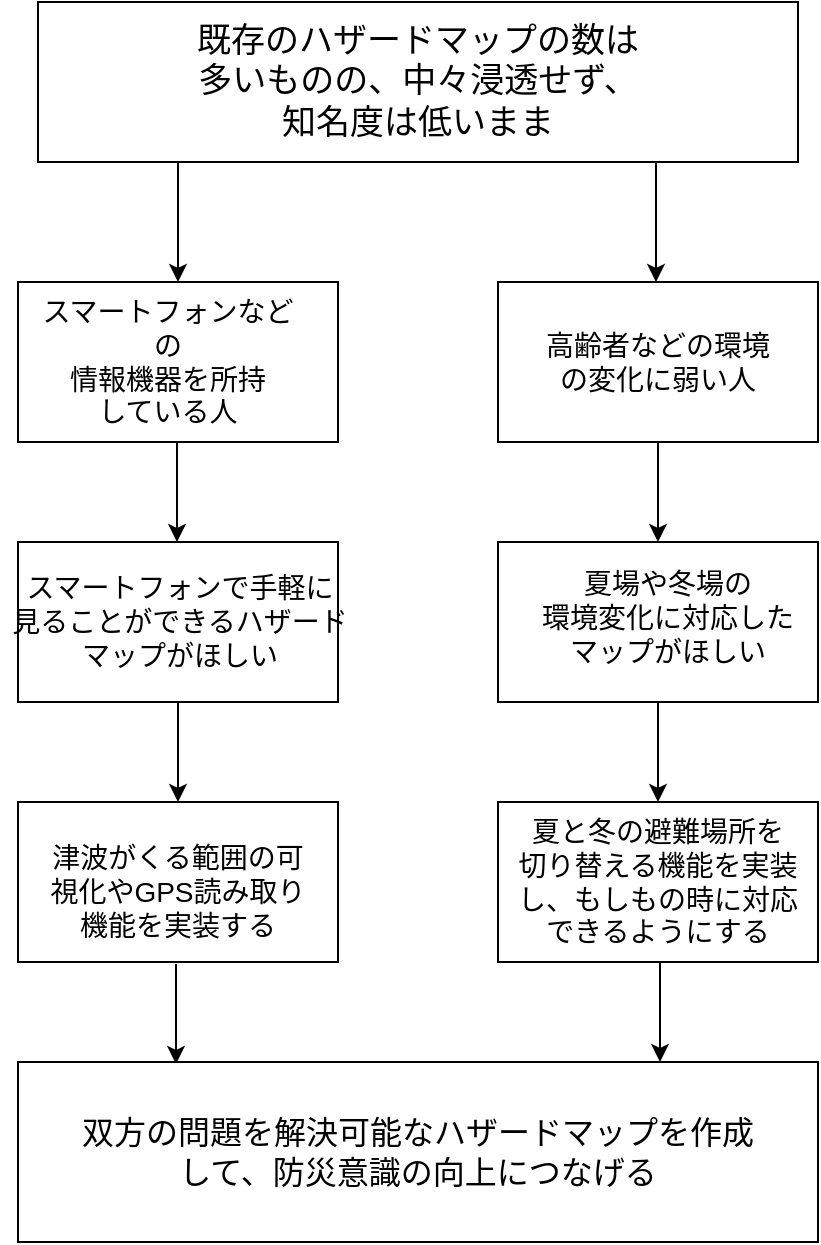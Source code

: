<mxfile version="12.3.9" type="github" pages="1"><diagram name="Page-1" id="10a91c8b-09ff-31b1-d368-03940ed4cc9e"><mxGraphModel dx="526" dy="440" grid="1" gridSize="10" guides="1" tooltips="1" connect="1" arrows="1" fold="1" page="1" pageScale="1" pageWidth="1100" pageHeight="850" background="#ffffff" math="0" shadow="0"><root><mxCell id="0"/><mxCell id="1" parent="0"/><mxCell id="k7RZIOnY2r5b_VwFgsmJ-21" value="" style="rounded=0;whiteSpace=wrap;html=1;" vertex="1" parent="1"><mxGeometry x="230" y="40" width="380" height="80" as="geometry"/></mxCell><mxCell id="k7RZIOnY2r5b_VwFgsmJ-22" value="&lt;div style=&quot;font-size: 17px&quot;&gt;&lt;font style=&quot;font-size: 17px&quot;&gt;既存のハザードマップの数は&lt;/font&gt;&lt;/div&gt;&lt;div style=&quot;font-size: 17px&quot;&gt;&lt;font style=&quot;font-size: 17px&quot;&gt;多いものの、中々浸透せず、&lt;/font&gt;&lt;/div&gt;&lt;div style=&quot;font-size: 17px&quot;&gt;&lt;font style=&quot;font-size: 17px&quot;&gt;知名度は低いまま&lt;/font&gt;&lt;br&gt;&lt;/div&gt;" style="text;html=1;strokeColor=none;fillColor=none;align=center;verticalAlign=middle;whiteSpace=wrap;rounded=0;" vertex="1" parent="1"><mxGeometry x="270" y="55" width="300" height="50" as="geometry"/></mxCell><mxCell id="k7RZIOnY2r5b_VwFgsmJ-23" value="" style="endArrow=classic;html=1;" edge="1" parent="1"><mxGeometry width="50" height="50" relative="1" as="geometry"><mxPoint x="300" y="120" as="sourcePoint"/><mxPoint x="300" y="180" as="targetPoint"/></mxGeometry></mxCell><mxCell id="k7RZIOnY2r5b_VwFgsmJ-24" value="" style="endArrow=classic;html=1;" edge="1" parent="1"><mxGeometry width="50" height="50" relative="1" as="geometry"><mxPoint x="539" y="120" as="sourcePoint"/><mxPoint x="539" y="180" as="targetPoint"/></mxGeometry></mxCell><mxCell id="k7RZIOnY2r5b_VwFgsmJ-25" value="" style="rounded=0;whiteSpace=wrap;html=1;" vertex="1" parent="1"><mxGeometry x="220" y="180" width="160" height="80" as="geometry"/></mxCell><mxCell id="k7RZIOnY2r5b_VwFgsmJ-26" value="" style="rounded=0;whiteSpace=wrap;html=1;" vertex="1" parent="1"><mxGeometry x="460" y="180" width="160" height="80" as="geometry"/></mxCell><mxCell id="k7RZIOnY2r5b_VwFgsmJ-27" value="&lt;div style=&quot;font-size: 14px&quot;&gt;&lt;font style=&quot;font-size: 14px&quot;&gt;スマートフォンなどの&lt;/font&gt;&lt;/div&gt;&lt;div style=&quot;font-size: 14px&quot;&gt;&lt;font style=&quot;font-size: 14px&quot;&gt;情報機器を所持&lt;/font&gt;&lt;/div&gt;&lt;div style=&quot;font-size: 14px&quot;&gt;&lt;font style=&quot;font-size: 14px&quot;&gt;している人&lt;br&gt;&lt;/font&gt;&lt;/div&gt;" style="text;html=1;strokeColor=none;fillColor=none;align=center;verticalAlign=middle;whiteSpace=wrap;rounded=0;" vertex="1" parent="1"><mxGeometry x="230" y="190" width="130" height="60" as="geometry"/></mxCell><mxCell id="k7RZIOnY2r5b_VwFgsmJ-28" value="&lt;font style=&quot;font-size: 14px&quot;&gt;高齢者などの環境の変化に弱い人&lt;/font&gt;" style="text;html=1;strokeColor=none;fillColor=none;align=center;verticalAlign=middle;whiteSpace=wrap;rounded=0;" vertex="1" parent="1"><mxGeometry x="480" y="190" width="120" height="60" as="geometry"/></mxCell><mxCell id="k7RZIOnY2r5b_VwFgsmJ-29" value="" style="endArrow=classic;html=1;" edge="1" parent="1"><mxGeometry width="50" height="50" relative="1" as="geometry"><mxPoint x="299.5" y="260" as="sourcePoint"/><mxPoint x="299.5" y="310" as="targetPoint"/></mxGeometry></mxCell><mxCell id="k7RZIOnY2r5b_VwFgsmJ-30" value="" style="endArrow=classic;html=1;" edge="1" parent="1"><mxGeometry width="50" height="50" relative="1" as="geometry"><mxPoint x="540" y="260" as="sourcePoint"/><mxPoint x="540" y="310" as="targetPoint"/></mxGeometry></mxCell><mxCell id="k7RZIOnY2r5b_VwFgsmJ-31" value="" style="rounded=0;whiteSpace=wrap;html=1;" vertex="1" parent="1"><mxGeometry x="220" y="310" width="160" height="80" as="geometry"/></mxCell><mxCell id="k7RZIOnY2r5b_VwFgsmJ-32" value="" style="rounded=0;whiteSpace=wrap;html=1;" vertex="1" parent="1"><mxGeometry x="460" y="310" width="160" height="80" as="geometry"/></mxCell><mxCell id="k7RZIOnY2r5b_VwFgsmJ-33" value="&lt;div style=&quot;font-size: 14px&quot;&gt;&lt;font style=&quot;font-size: 14px&quot;&gt;スマートフォンで手軽に&lt;/font&gt;&lt;/div&gt;&lt;div style=&quot;font-size: 14px&quot;&gt;&lt;font style=&quot;font-size: 14px&quot;&gt;見ることができるハザード&lt;/font&gt;&lt;/div&gt;&lt;div style=&quot;font-size: 14px&quot;&gt;&lt;font style=&quot;font-size: 14px&quot;&gt;マップがほしい&lt;br&gt;&lt;/font&gt;&lt;/div&gt;" style="text;html=1;strokeColor=none;fillColor=none;align=center;verticalAlign=middle;whiteSpace=wrap;rounded=0;" vertex="1" parent="1"><mxGeometry x="211" y="325" width="180" height="50" as="geometry"/></mxCell><mxCell id="k7RZIOnY2r5b_VwFgsmJ-34" value="&lt;div style=&quot;font-size: 14px&quot;&gt;&lt;font style=&quot;font-size: 14px&quot;&gt;夏場や冬場の&lt;/font&gt;&lt;/div&gt;&lt;div style=&quot;font-size: 14px&quot;&gt;&lt;font style=&quot;font-size: 14px&quot;&gt;環境変化に対応したマップがほしい&lt;br&gt;&lt;/font&gt;&lt;/div&gt;" style="text;html=1;strokeColor=none;fillColor=none;align=center;verticalAlign=middle;whiteSpace=wrap;rounded=0;" vertex="1" parent="1"><mxGeometry x="480" y="325" width="130" height="45" as="geometry"/></mxCell><mxCell id="k7RZIOnY2r5b_VwFgsmJ-35" value="" style="endArrow=classic;html=1;" edge="1" parent="1"><mxGeometry width="50" height="50" relative="1" as="geometry"><mxPoint x="300" y="390" as="sourcePoint"/><mxPoint x="300" y="440" as="targetPoint"/></mxGeometry></mxCell><mxCell id="k7RZIOnY2r5b_VwFgsmJ-36" value="" style="endArrow=classic;html=1;" edge="1" parent="1"><mxGeometry width="50" height="50" relative="1" as="geometry"><mxPoint x="540" y="390" as="sourcePoint"/><mxPoint x="540" y="440" as="targetPoint"/></mxGeometry></mxCell><mxCell id="k7RZIOnY2r5b_VwFgsmJ-38" value="" style="rounded=0;whiteSpace=wrap;html=1;" vertex="1" parent="1"><mxGeometry x="220" y="440" width="160" height="80" as="geometry"/></mxCell><mxCell id="k7RZIOnY2r5b_VwFgsmJ-39" value="&lt;div style=&quot;font-size: 14px&quot;&gt;&lt;font style=&quot;font-size: 14px&quot;&gt;夏と冬の避難場所を&lt;/font&gt;&lt;/div&gt;&lt;div style=&quot;font-size: 14px&quot;&gt;&lt;font style=&quot;font-size: 14px&quot;&gt;切り替える機能を実装し、もしもの時に対応&lt;/font&gt;&lt;/div&gt;&lt;div style=&quot;font-size: 14px&quot;&gt;&lt;font style=&quot;font-size: 14px&quot;&gt;できるようにする&lt;br&gt;&lt;/font&gt;&lt;/div&gt;" style="rounded=0;whiteSpace=wrap;html=1;" vertex="1" parent="1"><mxGeometry x="460" y="440" width="160" height="80" as="geometry"/></mxCell><mxCell id="k7RZIOnY2r5b_VwFgsmJ-40" value="&lt;div style=&quot;font-size: 14px&quot;&gt;&lt;font style=&quot;font-size: 14px&quot;&gt;津波がくる範囲の可視化やGPS読み取り機能を実装する&lt;br&gt;&lt;/font&gt;&lt;/div&gt;" style="text;html=1;strokeColor=none;fillColor=none;align=center;verticalAlign=middle;whiteSpace=wrap;rounded=0;" vertex="1" parent="1"><mxGeometry x="230" y="460" width="140" height="50" as="geometry"/></mxCell><mxCell id="k7RZIOnY2r5b_VwFgsmJ-44" value="" style="endArrow=classic;html=1;" edge="1" parent="1"><mxGeometry width="50" height="50" relative="1" as="geometry"><mxPoint x="299" y="521" as="sourcePoint"/><mxPoint x="299" y="571" as="targetPoint"/></mxGeometry></mxCell><mxCell id="k7RZIOnY2r5b_VwFgsmJ-45" value="" style="endArrow=classic;html=1;" edge="1" parent="1"><mxGeometry width="50" height="50" relative="1" as="geometry"><mxPoint x="541" y="520" as="sourcePoint"/><mxPoint x="541" y="570" as="targetPoint"/></mxGeometry></mxCell><mxCell id="k7RZIOnY2r5b_VwFgsmJ-47" value="" style="rounded=0;whiteSpace=wrap;html=1;" vertex="1" parent="1"><mxGeometry x="220" y="570" width="400" height="90" as="geometry"/></mxCell><mxCell id="k7RZIOnY2r5b_VwFgsmJ-48" value="&lt;div style=&quot;font-size: 16px&quot;&gt;&lt;font style=&quot;font-size: 16px&quot;&gt;双方の問題を解決可能なハザードマップを作成して、防災意識の向上につなげる&lt;br&gt;&lt;/font&gt;&lt;/div&gt;" style="text;html=1;strokeColor=none;fillColor=none;align=center;verticalAlign=middle;whiteSpace=wrap;rounded=0;" vertex="1" parent="1"><mxGeometry x="250" y="580" width="340" height="70" as="geometry"/></mxCell></root></mxGraphModel></diagram></mxfile>
